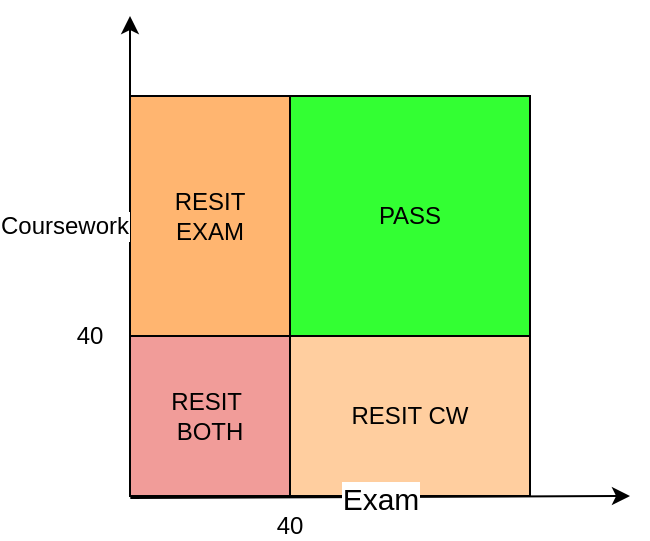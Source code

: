 <mxGraphModel dx="635" dy="753" grid="0" gridSize="10" guides="1" tooltips="1" connect="1" arrows="1" fold="1" page="1" pageScale="1" pageWidth="827" pageHeight="1169" background="#ffffff"><root><mxCell id="0"/><mxCell id="1" parent="0"/><mxCell id="2" value="RESIT&amp;nbsp;&lt;div&gt;BOTH&lt;/div&gt;" style="whiteSpace=wrap;html=1;aspect=fixed;fillColor=#F19C99;" vertex="1" parent="1"><mxGeometry x="120" y="400" width="80" height="80" as="geometry"/></mxCell><mxCell id="3" value="RESIT CW" style="rounded=0;whiteSpace=wrap;html=1;fillColor=#FFCE9F;" vertex="1" parent="1"><mxGeometry x="200" y="400" width="120" height="80" as="geometry"/></mxCell><mxCell id="4" value="RESIT&lt;div&gt;EXAM&lt;/div&gt;" style="rounded=0;whiteSpace=wrap;html=1;fillColor=#FFB570;" vertex="1" parent="1"><mxGeometry x="120" y="280" width="80" height="120" as="geometry"/></mxCell><mxCell id="5" value="PASS" style="whiteSpace=wrap;html=1;aspect=fixed;fillColor=#33FF33;" vertex="1" parent="1"><mxGeometry x="200" y="280" width="120" height="120" as="geometry"/></mxCell><mxCell id="6" value="" style="endArrow=classic;html=1;" edge="1" parent="1"><mxGeometry width="50" height="50" relative="1" as="geometry"><mxPoint x="120" y="480" as="sourcePoint"/><mxPoint x="120" y="240" as="targetPoint"/></mxGeometry></mxCell><mxCell id="7" value="Coursework" style="text;html=1;resizable=0;points=[];align=center;verticalAlign=middle;labelBackgroundColor=#ffffff;spacingRight=60;" vertex="1" connectable="0" parent="6"><mxGeometry x="0.125" y="3" relative="1" as="geometry"><mxPoint as="offset"/></mxGeometry></mxCell><mxCell id="8" value="&lt;font style=&quot;font-size: 15px&quot;&gt;Exam&lt;/font&gt;" style="endArrow=classic;html=1;exitX=0.002;exitY=1.013;exitPerimeter=0;" edge="1" parent="1" source="2"><mxGeometry width="50" height="50" relative="1" as="geometry"><mxPoint x="60" y="560" as="sourcePoint"/><mxPoint x="370" y="480" as="targetPoint"/></mxGeometry></mxCell><mxCell id="10" value="40" style="text;html=1;strokeColor=none;fillColor=none;align=center;verticalAlign=middle;whiteSpace=wrap;rounded=0;" vertex="1" parent="1"><mxGeometry x="188" y="488" width="24" height="13" as="geometry"/></mxCell><mxCell id="17" value="40" style="text;html=1;strokeColor=none;fillColor=none;align=center;verticalAlign=middle;whiteSpace=wrap;rounded=0;" vertex="1" parent="1"><mxGeometry x="80" y="390" width="40" height="20" as="geometry"/></mxCell></root></mxGraphModel>